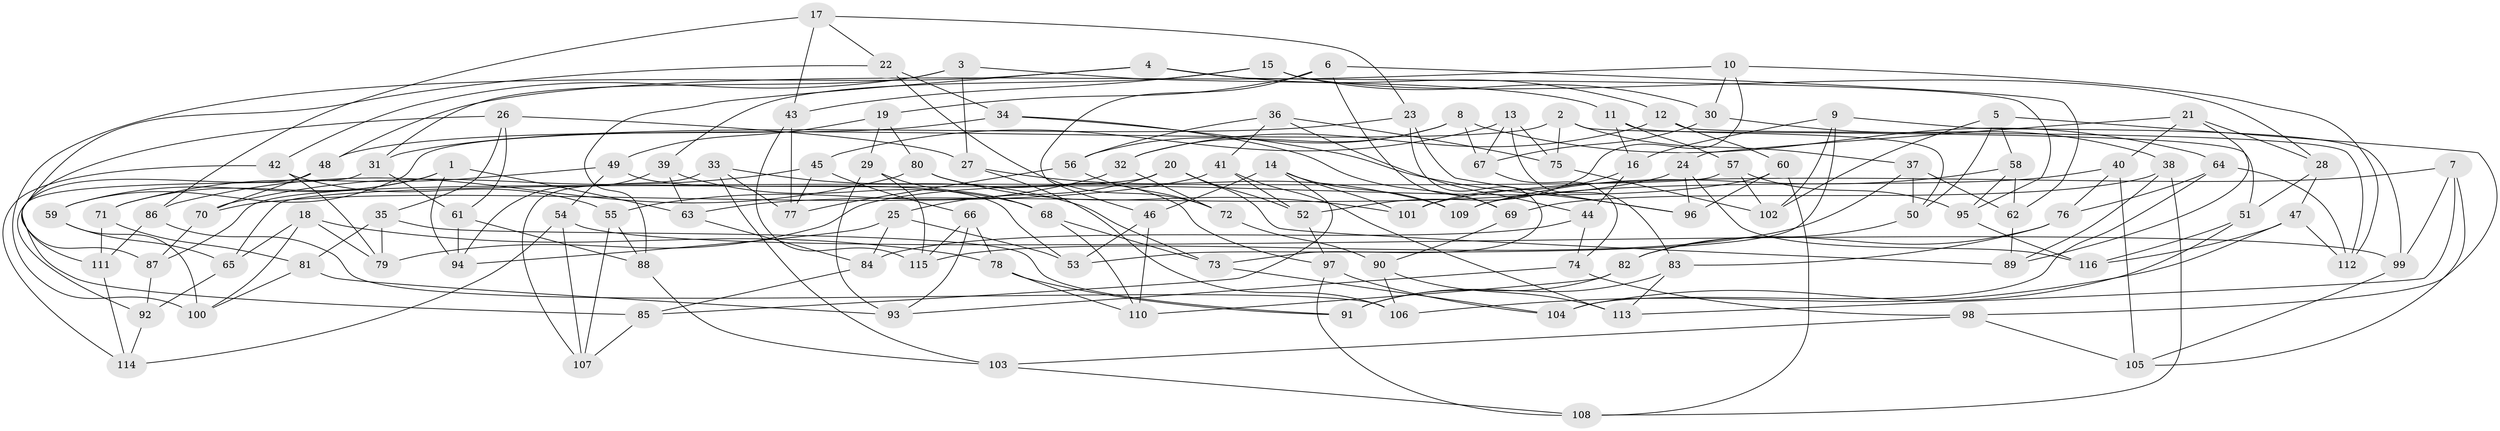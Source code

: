 // coarse degree distribution, {9: 0.14893617021276595, 4: 0.46808510638297873, 8: 0.06382978723404255, 11: 0.0425531914893617, 10: 0.0425531914893617, 5: 0.0851063829787234, 12: 0.0425531914893617, 7: 0.02127659574468085, 3: 0.0851063829787234}
// Generated by graph-tools (version 1.1) at 2025/53/03/04/25 22:53:38]
// undirected, 116 vertices, 232 edges
graph export_dot {
  node [color=gray90,style=filled];
  1;
  2;
  3;
  4;
  5;
  6;
  7;
  8;
  9;
  10;
  11;
  12;
  13;
  14;
  15;
  16;
  17;
  18;
  19;
  20;
  21;
  22;
  23;
  24;
  25;
  26;
  27;
  28;
  29;
  30;
  31;
  32;
  33;
  34;
  35;
  36;
  37;
  38;
  39;
  40;
  41;
  42;
  43;
  44;
  45;
  46;
  47;
  48;
  49;
  50;
  51;
  52;
  53;
  54;
  55;
  56;
  57;
  58;
  59;
  60;
  61;
  62;
  63;
  64;
  65;
  66;
  67;
  68;
  69;
  70;
  71;
  72;
  73;
  74;
  75;
  76;
  77;
  78;
  79;
  80;
  81;
  82;
  83;
  84;
  85;
  86;
  87;
  88;
  89;
  90;
  91;
  92;
  93;
  94;
  95;
  96;
  97;
  98;
  99;
  100;
  101;
  102;
  103;
  104;
  105;
  106;
  107;
  108;
  109;
  110;
  111;
  112;
  113;
  114;
  115;
  116;
  1 -- 71;
  1 -- 59;
  1 -- 94;
  1 -- 63;
  2 -- 37;
  2 -- 59;
  2 -- 75;
  2 -- 51;
  3 -- 42;
  3 -- 27;
  3 -- 31;
  3 -- 11;
  4 -- 88;
  4 -- 100;
  4 -- 95;
  4 -- 12;
  5 -- 98;
  5 -- 58;
  5 -- 102;
  5 -- 50;
  6 -- 46;
  6 -- 19;
  6 -- 69;
  6 -- 62;
  7 -- 99;
  7 -- 105;
  7 -- 113;
  7 -- 101;
  8 -- 56;
  8 -- 32;
  8 -- 64;
  8 -- 67;
  9 -- 102;
  9 -- 53;
  9 -- 99;
  9 -- 16;
  10 -- 112;
  10 -- 30;
  10 -- 52;
  10 -- 48;
  11 -- 50;
  11 -- 16;
  11 -- 57;
  12 -- 32;
  12 -- 60;
  12 -- 112;
  13 -- 83;
  13 -- 67;
  13 -- 45;
  13 -- 75;
  14 -- 46;
  14 -- 101;
  14 -- 85;
  14 -- 109;
  15 -- 30;
  15 -- 39;
  15 -- 43;
  15 -- 28;
  16 -- 101;
  16 -- 44;
  17 -- 23;
  17 -- 86;
  17 -- 43;
  17 -- 22;
  18 -- 65;
  18 -- 78;
  18 -- 100;
  18 -- 79;
  19 -- 80;
  19 -- 29;
  19 -- 49;
  20 -- 25;
  20 -- 87;
  20 -- 52;
  20 -- 89;
  21 -- 28;
  21 -- 89;
  21 -- 40;
  21 -- 24;
  22 -- 72;
  22 -- 34;
  22 -- 87;
  23 -- 73;
  23 -- 96;
  23 -- 31;
  24 -- 63;
  24 -- 116;
  24 -- 96;
  25 -- 84;
  25 -- 94;
  25 -- 53;
  26 -- 35;
  26 -- 111;
  26 -- 61;
  26 -- 27;
  27 -- 106;
  27 -- 109;
  28 -- 47;
  28 -- 51;
  29 -- 68;
  29 -- 115;
  29 -- 93;
  30 -- 67;
  30 -- 38;
  31 -- 92;
  31 -- 61;
  32 -- 55;
  32 -- 72;
  33 -- 77;
  33 -- 73;
  33 -- 103;
  33 -- 107;
  34 -- 69;
  34 -- 96;
  34 -- 48;
  35 -- 81;
  35 -- 91;
  35 -- 79;
  36 -- 75;
  36 -- 41;
  36 -- 44;
  36 -- 56;
  37 -- 115;
  37 -- 62;
  37 -- 50;
  38 -- 69;
  38 -- 108;
  38 -- 89;
  39 -- 68;
  39 -- 94;
  39 -- 63;
  40 -- 109;
  40 -- 76;
  40 -- 105;
  41 -- 113;
  41 -- 70;
  41 -- 52;
  42 -- 79;
  42 -- 55;
  42 -- 114;
  43 -- 115;
  43 -- 77;
  44 -- 84;
  44 -- 74;
  45 -- 77;
  45 -- 70;
  45 -- 66;
  46 -- 110;
  46 -- 53;
  47 -- 106;
  47 -- 112;
  47 -- 116;
  48 -- 85;
  48 -- 70;
  49 -- 53;
  49 -- 71;
  49 -- 54;
  50 -- 82;
  51 -- 116;
  51 -- 104;
  52 -- 97;
  54 -- 114;
  54 -- 99;
  54 -- 107;
  55 -- 88;
  55 -- 107;
  56 -- 72;
  56 -- 77;
  57 -- 65;
  57 -- 95;
  57 -- 102;
  58 -- 62;
  58 -- 109;
  58 -- 95;
  59 -- 65;
  59 -- 100;
  60 -- 79;
  60 -- 108;
  60 -- 96;
  61 -- 88;
  61 -- 94;
  62 -- 89;
  63 -- 84;
  64 -- 112;
  64 -- 76;
  64 -- 104;
  65 -- 92;
  66 -- 93;
  66 -- 78;
  66 -- 115;
  67 -- 74;
  68 -- 73;
  68 -- 110;
  69 -- 90;
  70 -- 87;
  71 -- 81;
  71 -- 111;
  72 -- 90;
  73 -- 104;
  74 -- 93;
  74 -- 98;
  75 -- 102;
  76 -- 82;
  76 -- 83;
  78 -- 110;
  78 -- 91;
  80 -- 86;
  80 -- 97;
  80 -- 101;
  81 -- 100;
  81 -- 93;
  82 -- 91;
  82 -- 110;
  83 -- 91;
  83 -- 113;
  84 -- 85;
  85 -- 107;
  86 -- 111;
  86 -- 106;
  87 -- 92;
  88 -- 103;
  90 -- 106;
  90 -- 113;
  92 -- 114;
  95 -- 116;
  97 -- 108;
  97 -- 104;
  98 -- 103;
  98 -- 105;
  99 -- 105;
  103 -- 108;
  111 -- 114;
}
